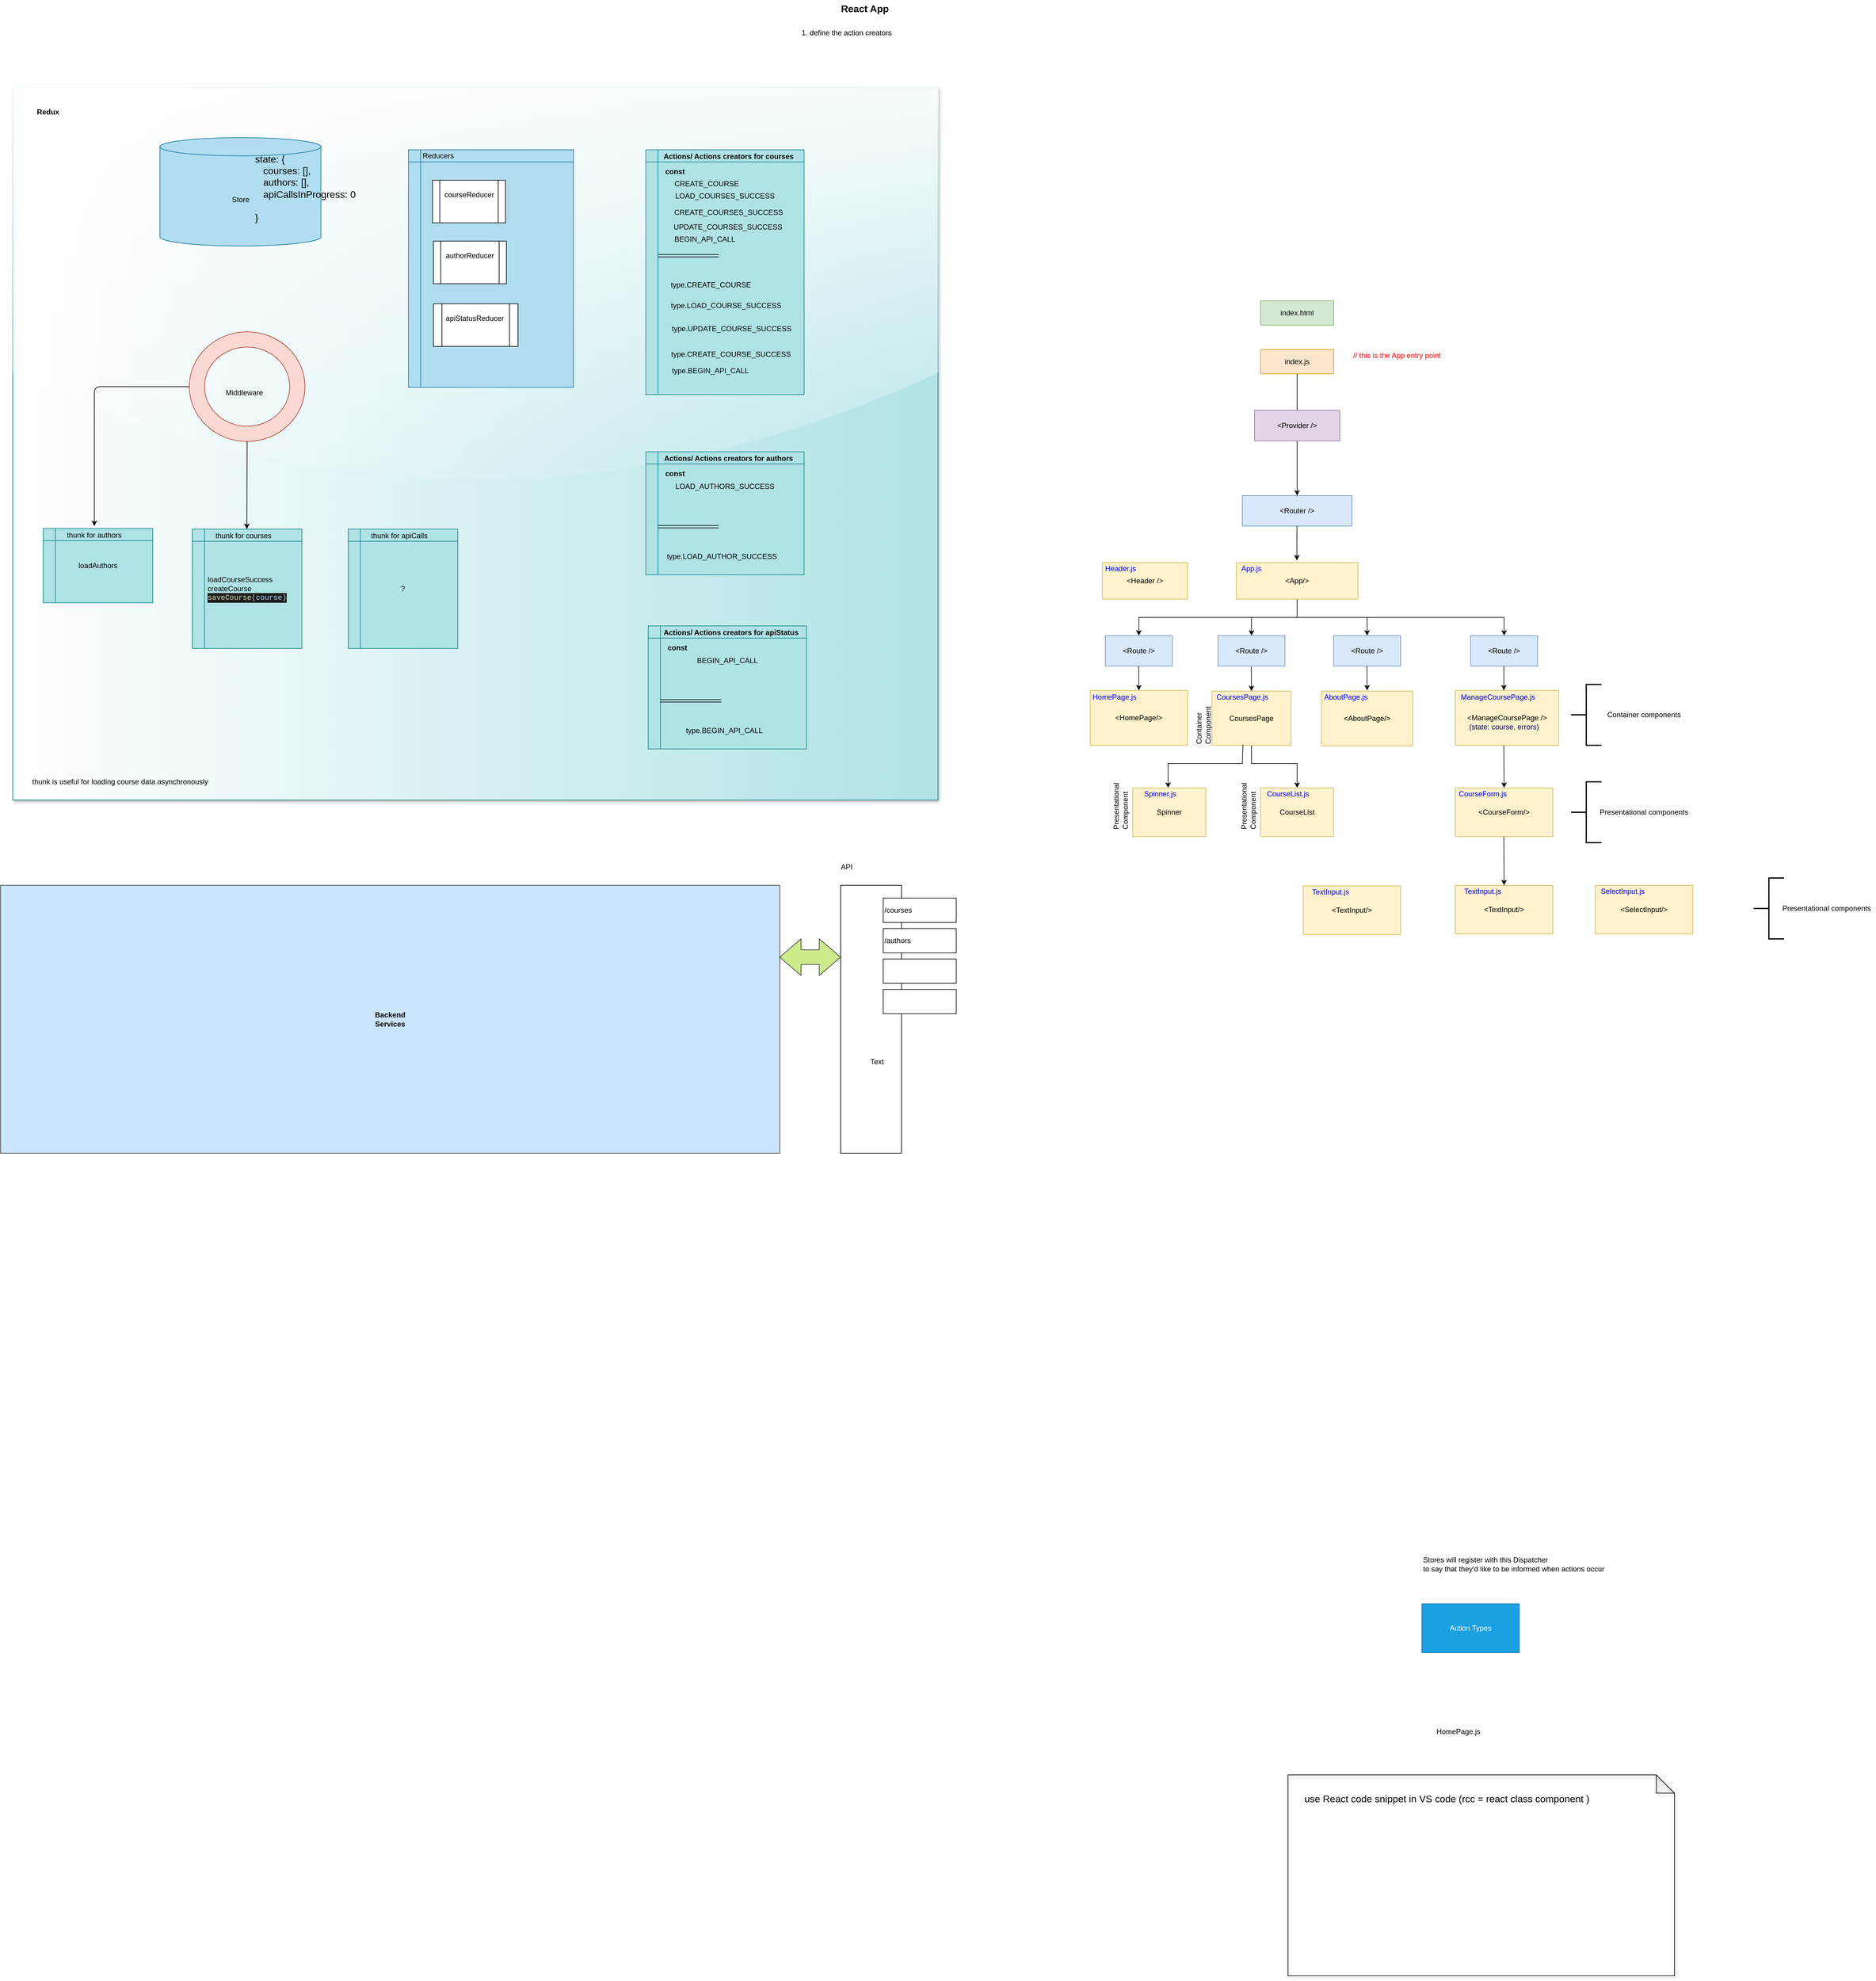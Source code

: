 <mxfile version="14.1.8" type="device"><diagram id="C5RBs43oDa-KdzZeNtuy" name="Page-1"><mxGraphModel dx="3532" dy="4044" grid="1" gridSize="10" guides="1" tooltips="1" connect="1" arrows="1" fold="1" page="1" pageScale="1" pageWidth="2339" pageHeight="3300" math="0" shadow="0"><root><mxCell id="WIyWlLk6GJQsqaUBKTNV-0"/><mxCell id="WIyWlLk6GJQsqaUBKTNV-1" parent="WIyWlLk6GJQsqaUBKTNV-0"/><mxCell id="GtCxIYy8ZrpyAlaqOxKR-4" value="" style="rounded=0;whiteSpace=wrap;html=1;align=left;fillColor=#b0e3e6;strokeColor=#0e8088;gradientColor=#ffffff;gradientDirection=west;shadow=1;glass=1;" parent="WIyWlLk6GJQsqaUBKTNV-1" vertex="1"><mxGeometry x="-1080" y="-3150" width="1520" height="1170" as="geometry"/></mxCell><mxCell id="bcf0VepiocDwTcXDfAam-1" value="index.js" style="rounded=0;whiteSpace=wrap;html=1;fillColor=#ffe6cc;strokeColor=#d79b00;" parent="WIyWlLk6GJQsqaUBKTNV-1" vertex="1"><mxGeometry x="970" y="-2720" width="120" height="40" as="geometry"/></mxCell><mxCell id="CZaQua124qWQpmxEp452-4" style="edgeStyle=orthogonalEdgeStyle;rounded=0;orthogonalLoop=1;jettySize=auto;html=1;exitX=0.5;exitY=1;exitDx=0;exitDy=0;entryX=0.5;entryY=0;entryDx=0;entryDy=0;" parent="WIyWlLk6GJQsqaUBKTNV-1" source="bcf0VepiocDwTcXDfAam-2" target="bcf0VepiocDwTcXDfAam-46" edge="1"><mxGeometry relative="1" as="geometry"/></mxCell><mxCell id="CZaQua124qWQpmxEp452-5" style="edgeStyle=orthogonalEdgeStyle;rounded=0;orthogonalLoop=1;jettySize=auto;html=1;exitX=0.5;exitY=1;exitDx=0;exitDy=0;entryX=0.5;entryY=0;entryDx=0;entryDy=0;" parent="WIyWlLk6GJQsqaUBKTNV-1" source="bcf0VepiocDwTcXDfAam-2" target="ZA3suFY6phQU4laYamdK-3" edge="1"><mxGeometry relative="1" as="geometry"/></mxCell><mxCell id="CZaQua124qWQpmxEp452-6" style="edgeStyle=orthogonalEdgeStyle;rounded=0;orthogonalLoop=1;jettySize=auto;html=1;exitX=0.5;exitY=1;exitDx=0;exitDy=0;entryX=0.5;entryY=0;entryDx=0;entryDy=0;" parent="WIyWlLk6GJQsqaUBKTNV-1" source="bcf0VepiocDwTcXDfAam-2" target="ZA3suFY6phQU4laYamdK-4" edge="1"><mxGeometry relative="1" as="geometry"/></mxCell><mxCell id="CZaQua124qWQpmxEp452-7" style="edgeStyle=orthogonalEdgeStyle;rounded=0;orthogonalLoop=1;jettySize=auto;html=1;exitX=0.5;exitY=1;exitDx=0;exitDy=0;entryX=0.5;entryY=0;entryDx=0;entryDy=0;" parent="WIyWlLk6GJQsqaUBKTNV-1" source="bcf0VepiocDwTcXDfAam-2" target="CZaQua124qWQpmxEp452-3" edge="1"><mxGeometry relative="1" as="geometry"/></mxCell><mxCell id="bcf0VepiocDwTcXDfAam-2" value="&amp;lt;App/&amp;gt;" style="rounded=0;whiteSpace=wrap;html=1;fillColor=#fff2cc;strokeColor=#d6b656;" parent="WIyWlLk6GJQsqaUBKTNV-1" vertex="1"><mxGeometry x="930" y="-2370" width="200" height="60" as="geometry"/></mxCell><mxCell id="bcf0VepiocDwTcXDfAam-22" value="&amp;lt;HomePage/&amp;gt;" style="rounded=0;whiteSpace=wrap;html=1;fillColor=#fff2cc;strokeColor=#d6b656;" parent="WIyWlLk6GJQsqaUBKTNV-1" vertex="1"><mxGeometry x="690" y="-2160" width="160" height="90" as="geometry"/></mxCell><mxCell id="bcf0VepiocDwTcXDfAam-23" value="HomePage.js" style="text;html=1;strokeColor=none;fillColor=none;align=center;verticalAlign=middle;whiteSpace=wrap;rounded=0;" parent="WIyWlLk6GJQsqaUBKTNV-1" vertex="1"><mxGeometry x="1275" y="-460" width="40" height="20" as="geometry"/></mxCell><mxCell id="bcf0VepiocDwTcXDfAam-24" value="App.js" style="text;html=1;strokeColor=none;fillColor=none;align=center;verticalAlign=middle;whiteSpace=wrap;rounded=0;fontColor=#0000FF;" parent="WIyWlLk6GJQsqaUBKTNV-1" vertex="1"><mxGeometry x="935" y="-2370" width="40" height="20" as="geometry"/></mxCell><mxCell id="bcf0VepiocDwTcXDfAam-25" value="&amp;lt;Header /&amp;gt;" style="rounded=0;whiteSpace=wrap;html=1;fillColor=#fff2cc;strokeColor=#d6b656;" parent="WIyWlLk6GJQsqaUBKTNV-1" vertex="1"><mxGeometry x="710" y="-2370" width="140" height="60" as="geometry"/></mxCell><mxCell id="bcf0VepiocDwTcXDfAam-27" value="&amp;lt;Router /&amp;gt;" style="rounded=0;whiteSpace=wrap;html=1;fillColor=#dae8fc;strokeColor=#6c8ebf;" parent="WIyWlLk6GJQsqaUBKTNV-1" vertex="1"><mxGeometry x="940" y="-2480" width="180" height="50" as="geometry"/></mxCell><mxCell id="bcf0VepiocDwTcXDfAam-32" value="HomePage.js" style="text;html=1;strokeColor=none;fillColor=none;align=center;verticalAlign=middle;whiteSpace=wrap;rounded=0;fontColor=#0000FF;" parent="WIyWlLk6GJQsqaUBKTNV-1" vertex="1"><mxGeometry x="710" y="-2159" width="40" height="20" as="geometry"/></mxCell><mxCell id="bcf0VepiocDwTcXDfAam-53" style="edgeStyle=orthogonalEdgeStyle;rounded=0;orthogonalLoop=1;jettySize=auto;html=1;entryX=0.5;entryY=0;entryDx=0;entryDy=0;" parent="WIyWlLk6GJQsqaUBKTNV-1" source="bcf0VepiocDwTcXDfAam-33" target="bcf0VepiocDwTcXDfAam-52" edge="1"><mxGeometry relative="1" as="geometry"><Array as="points"><mxPoint x="955" y="-2040"/><mxPoint x="1030" y="-2040"/></Array></mxGeometry></mxCell><mxCell id="bcf0VepiocDwTcXDfAam-33" value="CoursesPage" style="rounded=0;whiteSpace=wrap;html=1;fillColor=#fff2cc;strokeColor=#d6b656;" parent="WIyWlLk6GJQsqaUBKTNV-1" vertex="1"><mxGeometry x="890" y="-2159" width="130" height="89" as="geometry"/></mxCell><mxCell id="bcf0VepiocDwTcXDfAam-35" value="&amp;lt;AboutPage/&amp;gt;" style="rounded=0;whiteSpace=wrap;html=1;fillColor=#fff2cc;strokeColor=#d6b656;" parent="WIyWlLk6GJQsqaUBKTNV-1" vertex="1"><mxGeometry x="1070" y="-2159" width="150" height="90" as="geometry"/></mxCell><mxCell id="bcf0VepiocDwTcXDfAam-36" value="AboutPage.js" style="text;html=1;strokeColor=none;fillColor=none;align=center;verticalAlign=middle;whiteSpace=wrap;rounded=0;fontColor=#0000FF;" parent="WIyWlLk6GJQsqaUBKTNV-1" vertex="1"><mxGeometry x="1090" y="-2159" width="40" height="20" as="geometry"/></mxCell><mxCell id="bcf0VepiocDwTcXDfAam-37" value="&amp;lt;ManageCoursePage /&amp;gt;" style="rounded=0;whiteSpace=wrap;html=1;fillColor=#fff2cc;strokeColor=#d6b656;" parent="WIyWlLk6GJQsqaUBKTNV-1" vertex="1"><mxGeometry x="1290" y="-2160" width="170" height="90" as="geometry"/></mxCell><mxCell id="bcf0VepiocDwTcXDfAam-38" value="ManageCoursePage.js" style="text;html=1;strokeColor=none;fillColor=none;align=center;verticalAlign=middle;whiteSpace=wrap;rounded=0;fontColor=#0000CC;" parent="WIyWlLk6GJQsqaUBKTNV-1" vertex="1"><mxGeometry x="1340" y="-2159" width="40" height="20" as="geometry"/></mxCell><mxCell id="bcf0VepiocDwTcXDfAam-46" value="&amp;lt;Route /&amp;gt;" style="text;html=1;strokeColor=#6c8ebf;fillColor=#dae8fc;align=center;verticalAlign=middle;whiteSpace=wrap;rounded=0;" parent="WIyWlLk6GJQsqaUBKTNV-1" vertex="1"><mxGeometry x="715" y="-2250" width="110" height="50" as="geometry"/></mxCell><mxCell id="bcf0VepiocDwTcXDfAam-52" value="CourseList" style="rounded=0;whiteSpace=wrap;html=1;fillColor=#fff2cc;strokeColor=#d6b656;" parent="WIyWlLk6GJQsqaUBKTNV-1" vertex="1"><mxGeometry x="970" y="-2000" width="120" height="80" as="geometry"/></mxCell><mxCell id="bcf0VepiocDwTcXDfAam-54" value="CourseList.js" style="text;html=1;strokeColor=none;fillColor=none;align=center;verticalAlign=middle;whiteSpace=wrap;rounded=0;fontColor=#0000FF;" parent="WIyWlLk6GJQsqaUBKTNV-1" vertex="1"><mxGeometry x="995" y="-2000" width="40" height="20" as="geometry"/></mxCell><mxCell id="bcf0VepiocDwTcXDfAam-63" value="&lt;font color=&quot;#ff0000&quot;&gt;// this is the App entry point&lt;/font&gt;" style="text;html=1;strokeColor=none;fillColor=none;align=left;verticalAlign=middle;whiteSpace=wrap;rounded=0;" parent="WIyWlLk6GJQsqaUBKTNV-1" vertex="1"><mxGeometry x="1120" y="-2720" width="220" height="20" as="geometry"/></mxCell><mxCell id="Y_Dmk9NViuepl6ik9U64-0" value="CoursesPage.js" style="text;html=1;strokeColor=none;fillColor=none;align=center;verticalAlign=middle;whiteSpace=wrap;rounded=0;fontColor=#0000FF;" parent="WIyWlLk6GJQsqaUBKTNV-1" vertex="1"><mxGeometry x="920" y="-2159" width="40" height="20" as="geometry"/></mxCell><mxCell id="ZA3suFY6phQU4laYamdK-1" value="" style="endArrow=classic;html=1;exitX=0.5;exitY=1;exitDx=0;exitDy=0;entryX=0.5;entryY=0;entryDx=0;entryDy=0;" parent="WIyWlLk6GJQsqaUBKTNV-1" source="bcf0VepiocDwTcXDfAam-1" target="bcf0VepiocDwTcXDfAam-27" edge="1"><mxGeometry width="50" height="50" relative="1" as="geometry"><mxPoint x="1180" y="-2612" as="sourcePoint"/><mxPoint x="1230" y="-2662" as="targetPoint"/></mxGeometry></mxCell><mxCell id="ZA3suFY6phQU4laYamdK-2" value="" style="endArrow=classic;html=1;entryX=0.498;entryY=-0.06;entryDx=0;entryDy=0;entryPerimeter=0;" parent="WIyWlLk6GJQsqaUBKTNV-1" target="bcf0VepiocDwTcXDfAam-2" edge="1"><mxGeometry width="50" height="50" relative="1" as="geometry"><mxPoint x="1029.75" y="-2430" as="sourcePoint"/><mxPoint x="1029.75" y="-2380" as="targetPoint"/></mxGeometry></mxCell><mxCell id="ZA3suFY6phQU4laYamdK-3" value="&amp;lt;Route /&amp;gt;" style="text;html=1;strokeColor=#6c8ebf;fillColor=#dae8fc;align=center;verticalAlign=middle;whiteSpace=wrap;rounded=0;" parent="WIyWlLk6GJQsqaUBKTNV-1" vertex="1"><mxGeometry x="900" y="-2250" width="110" height="50" as="geometry"/></mxCell><mxCell id="ZA3suFY6phQU4laYamdK-4" value="&amp;lt;Route /&amp;gt;" style="text;html=1;strokeColor=#6c8ebf;fillColor=#dae8fc;align=center;verticalAlign=middle;whiteSpace=wrap;rounded=0;" parent="WIyWlLk6GJQsqaUBKTNV-1" vertex="1"><mxGeometry x="1090" y="-2250" width="110" height="50" as="geometry"/></mxCell><mxCell id="ZA3suFY6phQU4laYamdK-5" value="Header.js" style="text;html=1;strokeColor=none;fillColor=none;align=center;verticalAlign=middle;whiteSpace=wrap;rounded=0;fontColor=#0000FF;" parent="WIyWlLk6GJQsqaUBKTNV-1" vertex="1"><mxGeometry x="720" y="-2370" width="40" height="20" as="geometry"/></mxCell><mxCell id="ZA3suFY6phQU4laYamdK-6" value="index.html" style="rounded=0;whiteSpace=wrap;html=1;fillColor=#d5e8d4;strokeColor=#82b366;" parent="WIyWlLk6GJQsqaUBKTNV-1" vertex="1"><mxGeometry x="970" y="-2800" width="120" height="40" as="geometry"/></mxCell><mxCell id="CZaQua124qWQpmxEp452-0" value="" style="endArrow=classic;html=1;" parent="WIyWlLk6GJQsqaUBKTNV-1" edge="1"><mxGeometry width="50" height="50" relative="1" as="geometry"><mxPoint x="769.67" y="-2200" as="sourcePoint"/><mxPoint x="770" y="-2160" as="targetPoint"/></mxGeometry></mxCell><mxCell id="CZaQua124qWQpmxEp452-1" value="" style="endArrow=classic;html=1;" parent="WIyWlLk6GJQsqaUBKTNV-1" edge="1"><mxGeometry width="50" height="50" relative="1" as="geometry"><mxPoint x="954.67" y="-2199" as="sourcePoint"/><mxPoint x="955" y="-2159" as="targetPoint"/></mxGeometry></mxCell><mxCell id="CZaQua124qWQpmxEp452-2" value="" style="endArrow=classic;html=1;" parent="WIyWlLk6GJQsqaUBKTNV-1" edge="1"><mxGeometry width="50" height="50" relative="1" as="geometry"><mxPoint x="1144.67" y="-2200" as="sourcePoint"/><mxPoint x="1145" y="-2160" as="targetPoint"/></mxGeometry></mxCell><mxCell id="CZaQua124qWQpmxEp452-3" value="&amp;lt;Route /&amp;gt;" style="text;html=1;strokeColor=#6c8ebf;fillColor=#dae8fc;align=center;verticalAlign=middle;whiteSpace=wrap;rounded=0;" parent="WIyWlLk6GJQsqaUBKTNV-1" vertex="1"><mxGeometry x="1315" y="-2250" width="110" height="50" as="geometry"/></mxCell><mxCell id="CZaQua124qWQpmxEp452-8" value="" style="endArrow=classic;html=1;" parent="WIyWlLk6GJQsqaUBKTNV-1" edge="1"><mxGeometry width="50" height="50" relative="1" as="geometry"><mxPoint x="1369.67" y="-2200" as="sourcePoint"/><mxPoint x="1369.67" y="-2160" as="targetPoint"/></mxGeometry></mxCell><mxCell id="FoMbblWrwvpCTP6u9mfU-0" value="&amp;lt;CourseForm/&amp;gt;" style="rounded=0;whiteSpace=wrap;html=1;fillColor=#fff2cc;strokeColor=#d6b656;" parent="WIyWlLk6GJQsqaUBKTNV-1" vertex="1"><mxGeometry x="1290" y="-2000" width="160" height="80" as="geometry"/></mxCell><mxCell id="FoMbblWrwvpCTP6u9mfU-1" value="CourseForm.js" style="text;html=1;strokeColor=none;fillColor=none;align=center;verticalAlign=middle;whiteSpace=wrap;rounded=0;fontColor=#0000FF;" parent="WIyWlLk6GJQsqaUBKTNV-1" vertex="1"><mxGeometry x="1315" y="-2000" width="40" height="20" as="geometry"/></mxCell><mxCell id="FoMbblWrwvpCTP6u9mfU-3" value="&amp;lt;TextInput/&amp;gt;" style="rounded=0;whiteSpace=wrap;html=1;fillColor=#fff2cc;strokeColor=#d6b656;" parent="WIyWlLk6GJQsqaUBKTNV-1" vertex="1"><mxGeometry x="1290" y="-1840" width="160" height="80" as="geometry"/></mxCell><mxCell id="FoMbblWrwvpCTP6u9mfU-4" value="TextInput.js" style="text;html=1;strokeColor=none;fillColor=none;align=center;verticalAlign=middle;whiteSpace=wrap;rounded=0;fontColor=#0000FF;" parent="WIyWlLk6GJQsqaUBKTNV-1" vertex="1"><mxGeometry x="1315" y="-1840" width="40" height="20" as="geometry"/></mxCell><mxCell id="FoMbblWrwvpCTP6u9mfU-5" value="" style="endArrow=classic;html=1;entryX=0.5;entryY=0;entryDx=0;entryDy=0;" parent="WIyWlLk6GJQsqaUBKTNV-1" target="FoMbblWrwvpCTP6u9mfU-3" edge="1"><mxGeometry width="50" height="50" relative="1" as="geometry"><mxPoint x="1369.67" y="-1920" as="sourcePoint"/><mxPoint x="1369.67" y="-1850" as="targetPoint"/></mxGeometry></mxCell><mxCell id="aAdH8dNpAAJxs_23cqm7-0" value="(state: course, errors)" style="text;html=1;strokeColor=none;fillColor=none;align=center;verticalAlign=middle;whiteSpace=wrap;rounded=0;fontColor=#000066;" parent="WIyWlLk6GJQsqaUBKTNV-1" vertex="1"><mxGeometry x="1310" y="-2110" width="120" height="20" as="geometry"/></mxCell><mxCell id="aAdH8dNpAAJxs_23cqm7-1" value="" style="endArrow=classic;html=1;entryX=0.5;entryY=0;entryDx=0;entryDy=0;" parent="WIyWlLk6GJQsqaUBKTNV-1" target="FoMbblWrwvpCTP6u9mfU-0" edge="1"><mxGeometry width="50" height="50" relative="1" as="geometry"><mxPoint x="1369.6" y="-2069" as="sourcePoint"/><mxPoint x="1369.6" y="-2009" as="targetPoint"/></mxGeometry></mxCell><mxCell id="K1eVgSgLMeTRcAuaG2QE-2" value="Store" style="shape=cylinder3;whiteSpace=wrap;html=1;boundedLbl=1;backgroundOutline=1;size=15;fillColor=#b1ddf0;strokeColor=#10739e;" parent="WIyWlLk6GJQsqaUBKTNV-1" vertex="1"><mxGeometry x="-838.25" y="-3068" width="264.5" height="178" as="geometry"/></mxCell><mxCell id="K1eVgSgLMeTRcAuaG2QE-3" value="Stores will register with this Dispatcher &lt;br&gt;to say that they'd like to be informed when actions occur" style="text;html=1;align=left;verticalAlign=middle;resizable=0;points=[];autosize=1;" parent="WIyWlLk6GJQsqaUBKTNV-1" vertex="1"><mxGeometry x="1235" y="-740" width="310" height="30" as="geometry"/></mxCell><mxCell id="-S08iSrAABtzyH-0q-n6-0" value="Action Types" style="rounded=0;whiteSpace=wrap;html=1;fillColor=#1ba1e2;strokeColor=#006EAF;fontColor=#ffffff;" parent="WIyWlLk6GJQsqaUBKTNV-1" vertex="1"><mxGeometry x="1235" y="-660" width="160" height="80" as="geometry"/></mxCell><mxCell id="e0Rtd8iAgD1kUoHAKTz5-0" value="1. define the action creators" style="text;html=1;strokeColor=none;fillColor=none;align=center;verticalAlign=middle;whiteSpace=wrap;rounded=0;" parent="WIyWlLk6GJQsqaUBKTNV-1" vertex="1"><mxGeometry x="200" y="-3250" width="180" height="20" as="geometry"/></mxCell><mxCell id="v-Jbrb-pwcMBxgB_Zu0v-0" value="&amp;lt;Provider /&amp;gt;" style="rounded=0;whiteSpace=wrap;html=1;fillColor=#e1d5e7;strokeColor=#9673a6;" parent="WIyWlLk6GJQsqaUBKTNV-1" vertex="1"><mxGeometry x="960" y="-2620" width="140" height="50" as="geometry"/></mxCell><mxCell id="v-Jbrb-pwcMBxgB_Zu0v-1" value="&lt;div style=&quot;text-align: left&quot;&gt;&lt;br&gt;&lt;/div&gt;" style="shape=internalStorage;whiteSpace=wrap;html=1;backgroundOutline=1;fillColor=#b0e3e6;strokeColor=#0e8088;" parent="WIyWlLk6GJQsqaUBKTNV-1" vertex="1"><mxGeometry x="-40" y="-3048" width="260" height="402" as="geometry"/></mxCell><mxCell id="v-Jbrb-pwcMBxgB_Zu0v-2" value="" style="shape=internalStorage;whiteSpace=wrap;html=1;backgroundOutline=1;fillColor=#b1ddf0;strokeColor=#10739e;" parent="WIyWlLk6GJQsqaUBKTNV-1" vertex="1"><mxGeometry x="-430" y="-3048" width="271" height="390" as="geometry"/></mxCell><mxCell id="v-Jbrb-pwcMBxgB_Zu0v-3" value="Actions/ Actions creators for courses" style="text;html=1;strokeColor=none;fillColor=none;align=center;verticalAlign=middle;whiteSpace=wrap;rounded=0;fontStyle=1" parent="WIyWlLk6GJQsqaUBKTNV-1" vertex="1"><mxGeometry x="-40" y="-3052" width="272" height="30" as="geometry"/></mxCell><mxCell id="v-Jbrb-pwcMBxgB_Zu0v-4" value="Reducers" style="text;html=1;strokeColor=none;fillColor=none;align=center;verticalAlign=middle;whiteSpace=wrap;rounded=0;" parent="WIyWlLk6GJQsqaUBKTNV-1" vertex="1"><mxGeometry x="-401" y="-3048" width="40" height="20" as="geometry"/></mxCell><mxCell id="v-Jbrb-pwcMBxgB_Zu0v-5" value="" style="verticalLabelPosition=bottom;verticalAlign=top;html=1;shape=mxgraph.basic.donut;dx=25;fillColor=#fad9d5;strokeColor=#ae4132;" parent="WIyWlLk6GJQsqaUBKTNV-1" vertex="1"><mxGeometry x="-790" y="-2749" width="190" height="180" as="geometry"/></mxCell><mxCell id="v-Jbrb-pwcMBxgB_Zu0v-6" value="Middleware" style="text;html=1;align=center;verticalAlign=middle;resizable=0;points=[];autosize=1;" parent="WIyWlLk6GJQsqaUBKTNV-1" vertex="1"><mxGeometry x="-740" y="-2659" width="80" height="20" as="geometry"/></mxCell><mxCell id="v-Jbrb-pwcMBxgB_Zu0v-9" value="&lt;div style=&quot;text-align: left&quot;&gt;&lt;span&gt;loadCourseSuccess&lt;/span&gt;&lt;/div&gt;&lt;div style=&quot;text-align: left&quot;&gt;&lt;span&gt;createCourse&lt;/span&gt;&lt;/div&gt;&lt;div style=&quot;text-align: left&quot;&gt;&lt;div style=&quot;color: rgb(212 , 212 , 212) ; background-color: rgb(30 , 30 , 30) ; font-family: &amp;#34;consolas&amp;#34; , &amp;#34;courier new&amp;#34; , monospace ; line-height: 16px&quot;&gt;&lt;span style=&quot;color: #dcdcaa&quot;&gt;saveCourse&lt;/span&gt;(&lt;span style=&quot;color: #9cdcfe&quot;&gt;course&lt;/span&gt;)&lt;/div&gt;&lt;/div&gt;" style="shape=internalStorage;whiteSpace=wrap;html=1;backgroundOutline=1;fillColor=#b0e3e6;strokeColor=#0e8088;" parent="WIyWlLk6GJQsqaUBKTNV-1" vertex="1"><mxGeometry x="-785" y="-2425" width="180" height="196" as="geometry"/></mxCell><mxCell id="v-Jbrb-pwcMBxgB_Zu0v-10" value="thunk for courses" style="text;html=1;strokeColor=none;fillColor=none;align=center;verticalAlign=middle;whiteSpace=wrap;rounded=0;" parent="WIyWlLk6GJQsqaUBKTNV-1" vertex="1"><mxGeometry x="-757" y="-2429" width="112" height="30" as="geometry"/></mxCell><mxCell id="tuklx1u-1iWInt8Pp-iV-0" value="type.CREATE_COURSE" style="text;html=1;strokeColor=none;fillColor=none;align=center;verticalAlign=middle;whiteSpace=wrap;rounded=0;" parent="WIyWlLk6GJQsqaUBKTNV-1" vertex="1"><mxGeometry x="47" y="-2836" width="40" height="20" as="geometry"/></mxCell><mxCell id="tuklx1u-1iWInt8Pp-iV-2" value="type.LOAD_COURSE_SUCCESS" style="text;html=1;strokeColor=none;fillColor=none;align=center;verticalAlign=middle;whiteSpace=wrap;rounded=0;" parent="WIyWlLk6GJQsqaUBKTNV-1" vertex="1"><mxGeometry x="72" y="-2802" width="40" height="20" as="geometry"/></mxCell><mxCell id="tuklx1u-1iWInt8Pp-iV-7" value="" style="shape=process;whiteSpace=wrap;html=1;backgroundOutline=1;" parent="WIyWlLk6GJQsqaUBKTNV-1" vertex="1"><mxGeometry x="-390.5" y="-2998" width="120" height="70" as="geometry"/></mxCell><mxCell id="tuklx1u-1iWInt8Pp-iV-1" value="courseReducer" style="text;html=1;strokeColor=none;fillColor=none;align=center;verticalAlign=middle;whiteSpace=wrap;rounded=0;" parent="WIyWlLk6GJQsqaUBKTNV-1" vertex="1"><mxGeometry x="-350.5" y="-2984" width="40" height="20" as="geometry"/></mxCell><mxCell id="tuklx1u-1iWInt8Pp-iV-8" value="" style="endArrow=classic;html=1;" parent="WIyWlLk6GJQsqaUBKTNV-1" edge="1"><mxGeometry width="50" height="50" relative="1" as="geometry"><mxPoint x="-695" y="-2569" as="sourcePoint"/><mxPoint x="-695.5" y="-2425" as="targetPoint"/></mxGeometry></mxCell><mxCell id="K_LyX1FrghTfHg3qMFd--0" value="Presentational Component" style="text;html=1;strokeColor=none;fillColor=none;align=left;verticalAlign=middle;whiteSpace=wrap;rounded=0;rotation=-90;" parent="WIyWlLk6GJQsqaUBKTNV-1" vertex="1"><mxGeometry x="930" y="-1960" width="40" height="20" as="geometry"/></mxCell><mxCell id="K_LyX1FrghTfHg3qMFd--1" value="Container Component" style="text;html=1;strokeColor=none;fillColor=none;align=left;verticalAlign=middle;whiteSpace=wrap;rounded=0;rotation=-90;" parent="WIyWlLk6GJQsqaUBKTNV-1" vertex="1"><mxGeometry x="856" y="-2100" width="40" height="20" as="geometry"/></mxCell><mxCell id="K_LyX1FrghTfHg3qMFd--3" value="" style="rounded=0;whiteSpace=wrap;html=1;align=left;" parent="WIyWlLk6GJQsqaUBKTNV-1" vertex="1"><mxGeometry x="280" y="-1840" width="100" height="440" as="geometry"/></mxCell><mxCell id="K_LyX1FrghTfHg3qMFd--4" value="/courses" style="rounded=0;whiteSpace=wrap;html=1;align=left;" parent="WIyWlLk6GJQsqaUBKTNV-1" vertex="1"><mxGeometry x="350" y="-1819" width="120" height="40" as="geometry"/></mxCell><mxCell id="K_LyX1FrghTfHg3qMFd--5" value="API" style="text;html=1;strokeColor=none;fillColor=none;align=center;verticalAlign=middle;whiteSpace=wrap;rounded=0;" parent="WIyWlLk6GJQsqaUBKTNV-1" vertex="1"><mxGeometry x="270" y="-1880" width="40" height="20" as="geometry"/></mxCell><mxCell id="K_LyX1FrghTfHg3qMFd--6" value="/authors" style="rounded=0;whiteSpace=wrap;html=1;align=left;" parent="WIyWlLk6GJQsqaUBKTNV-1" vertex="1"><mxGeometry x="350" y="-1769" width="120" height="40" as="geometry"/></mxCell><mxCell id="K_LyX1FrghTfHg3qMFd--7" value="" style="rounded=0;whiteSpace=wrap;html=1;align=left;" parent="WIyWlLk6GJQsqaUBKTNV-1" vertex="1"><mxGeometry x="350" y="-1719" width="120" height="40" as="geometry"/></mxCell><mxCell id="K_LyX1FrghTfHg3qMFd--8" value="" style="rounded=0;whiteSpace=wrap;html=1;align=left;" parent="WIyWlLk6GJQsqaUBKTNV-1" vertex="1"><mxGeometry x="350" y="-1669" width="120" height="40" as="geometry"/></mxCell><mxCell id="K_LyX1FrghTfHg3qMFd--9" value="" style="shape=link;html=1;" parent="WIyWlLk6GJQsqaUBKTNV-1" edge="1"><mxGeometry width="100" relative="1" as="geometry"><mxPoint x="-20" y="-2874" as="sourcePoint"/><mxPoint x="80" y="-2874" as="targetPoint"/></mxGeometry></mxCell><mxCell id="K_LyX1FrghTfHg3qMFd--10" value="Text" style="text;html=1;strokeColor=none;fillColor=none;align=center;verticalAlign=middle;whiteSpace=wrap;rounded=0;" parent="WIyWlLk6GJQsqaUBKTNV-1" vertex="1"><mxGeometry x="320" y="-1560" width="40" height="20" as="geometry"/></mxCell><mxCell id="K_LyX1FrghTfHg3qMFd--11" value="&lt;b&gt;const&lt;/b&gt;" style="text;html=1;strokeColor=none;fillColor=none;align=center;verticalAlign=middle;whiteSpace=wrap;rounded=0;" parent="WIyWlLk6GJQsqaUBKTNV-1" vertex="1"><mxGeometry x="-12" y="-3022" width="40" height="20" as="geometry"/></mxCell><mxCell id="K_LyX1FrghTfHg3qMFd--12" value="CREATE_COURSE" style="text;html=1;strokeColor=none;fillColor=none;align=center;verticalAlign=middle;whiteSpace=wrap;rounded=0;" parent="WIyWlLk6GJQsqaUBKTNV-1" vertex="1"><mxGeometry x="40" y="-3002" width="40" height="20" as="geometry"/></mxCell><mxCell id="K_LyX1FrghTfHg3qMFd--13" value="LOAD_COURSES_SUCCESS" style="text;html=1;strokeColor=none;fillColor=none;align=center;verticalAlign=middle;whiteSpace=wrap;rounded=0;" parent="WIyWlLk6GJQsqaUBKTNV-1" vertex="1"><mxGeometry x="70" y="-2982" width="40" height="20" as="geometry"/></mxCell><mxCell id="K_LyX1FrghTfHg3qMFd--14" value="&lt;div style=&quot;text-align: left&quot;&gt;&lt;br&gt;&lt;/div&gt;" style="shape=internalStorage;whiteSpace=wrap;html=1;backgroundOutline=1;fillColor=#b0e3e6;strokeColor=#0e8088;" parent="WIyWlLk6GJQsqaUBKTNV-1" vertex="1"><mxGeometry x="-40" y="-2552" width="260" height="202" as="geometry"/></mxCell><mxCell id="K_LyX1FrghTfHg3qMFd--15" value="Actions/ Actions creators for authors" style="text;html=1;strokeColor=none;fillColor=none;align=center;verticalAlign=middle;whiteSpace=wrap;rounded=0;fontStyle=1" parent="WIyWlLk6GJQsqaUBKTNV-1" vertex="1"><mxGeometry x="-30" y="-2556" width="252" height="30" as="geometry"/></mxCell><mxCell id="K_LyX1FrghTfHg3qMFd--17" value="type.LOAD_AUTHOR_SUCCESS" style="text;html=1;strokeColor=none;fillColor=none;align=center;verticalAlign=middle;whiteSpace=wrap;rounded=0;" parent="WIyWlLk6GJQsqaUBKTNV-1" vertex="1"><mxGeometry x="65" y="-2390" width="40" height="20" as="geometry"/></mxCell><mxCell id="K_LyX1FrghTfHg3qMFd--18" value="" style="shape=link;html=1;" parent="WIyWlLk6GJQsqaUBKTNV-1" edge="1"><mxGeometry width="100" relative="1" as="geometry"><mxPoint x="-20" y="-2429" as="sourcePoint"/><mxPoint x="80" y="-2429" as="targetPoint"/></mxGeometry></mxCell><mxCell id="K_LyX1FrghTfHg3qMFd--19" value="&lt;b&gt;const&lt;/b&gt;" style="text;html=1;strokeColor=none;fillColor=none;align=center;verticalAlign=middle;whiteSpace=wrap;rounded=0;" parent="WIyWlLk6GJQsqaUBKTNV-1" vertex="1"><mxGeometry x="-12" y="-2526" width="40" height="20" as="geometry"/></mxCell><mxCell id="K_LyX1FrghTfHg3qMFd--21" value="LOAD_AUTHORS_SUCCESS" style="text;html=1;strokeColor=none;fillColor=none;align=center;verticalAlign=middle;whiteSpace=wrap;rounded=0;" parent="WIyWlLk6GJQsqaUBKTNV-1" vertex="1"><mxGeometry x="70" y="-2505" width="40" height="20" as="geometry"/></mxCell><mxCell id="K_LyX1FrghTfHg3qMFd--25" value="&lt;b&gt;Backend &lt;br&gt;Services&lt;/b&gt;" style="rounded=0;whiteSpace=wrap;html=1;align=center;fillColor=#cce5ff;strokeColor=#36393d;" parent="WIyWlLk6GJQsqaUBKTNV-1" vertex="1"><mxGeometry x="-1100" y="-1840" width="1280" height="440" as="geometry"/></mxCell><mxCell id="K_LyX1FrghTfHg3qMFd--28" value="&lt;div style=&quot;text-align: left&quot;&gt;&lt;span&gt;loadAuthors&lt;/span&gt;&lt;/div&gt;" style="shape=internalStorage;whiteSpace=wrap;html=1;backgroundOutline=1;fillColor=#b0e3e6;strokeColor=#0e8088;" parent="WIyWlLk6GJQsqaUBKTNV-1" vertex="1"><mxGeometry x="-1030" y="-2426" width="180" height="122" as="geometry"/></mxCell><mxCell id="K_LyX1FrghTfHg3qMFd--29" value="thunk for authors" style="text;html=1;strokeColor=none;fillColor=none;align=center;verticalAlign=middle;whiteSpace=wrap;rounded=0;" parent="WIyWlLk6GJQsqaUBKTNV-1" vertex="1"><mxGeometry x="-1002" y="-2430" width="112" height="30" as="geometry"/></mxCell><mxCell id="GtCxIYy8ZrpyAlaqOxKR-0" value="" style="shape=process;whiteSpace=wrap;html=1;backgroundOutline=1;" parent="WIyWlLk6GJQsqaUBKTNV-1" vertex="1"><mxGeometry x="-389" y="-2898" width="120" height="70" as="geometry"/></mxCell><mxCell id="GtCxIYy8ZrpyAlaqOxKR-1" value="authorReducer" style="text;html=1;strokeColor=none;fillColor=none;align=center;verticalAlign=middle;whiteSpace=wrap;rounded=0;" parent="WIyWlLk6GJQsqaUBKTNV-1" vertex="1"><mxGeometry x="-349" y="-2884" width="40" height="20" as="geometry"/></mxCell><mxCell id="GtCxIYy8ZrpyAlaqOxKR-2" value="state: {&lt;br style=&quot;font-size: 16px&quot;&gt;&amp;nbsp; &amp;nbsp;courses: [],&lt;br style=&quot;font-size: 16px&quot;&gt;&amp;nbsp; &amp;nbsp;authors: [],&lt;br&gt;&amp;nbsp; &amp;nbsp;apiCallsInProgress: 0&lt;br style=&quot;font-size: 16px&quot;&gt;&lt;br style=&quot;font-size: 16px&quot;&gt;}" style="text;html=1;strokeColor=none;fillColor=none;align=left;verticalAlign=middle;whiteSpace=wrap;rounded=0;fontSize=16;" parent="WIyWlLk6GJQsqaUBKTNV-1" vertex="1"><mxGeometry x="-683.75" y="-3010" width="203.75" height="50" as="geometry"/></mxCell><mxCell id="GtCxIYy8ZrpyAlaqOxKR-3" value="" style="edgeStyle=elbowEdgeStyle;elbow=horizontal;endArrow=classic;html=1;entryX=0.5;entryY=0;entryDx=0;entryDy=0;" parent="WIyWlLk6GJQsqaUBKTNV-1" source="v-Jbrb-pwcMBxgB_Zu0v-5" target="K_LyX1FrghTfHg3qMFd--29" edge="1"><mxGeometry width="50" height="50" relative="1" as="geometry"><mxPoint x="-800" y="-2659" as="sourcePoint"/><mxPoint x="-900" y="-2639" as="targetPoint"/><Array as="points"><mxPoint x="-946" y="-2539"/></Array></mxGeometry></mxCell><mxCell id="GtCxIYy8ZrpyAlaqOxKR-5" value="Redux" style="text;html=1;strokeColor=none;fillColor=none;align=center;verticalAlign=middle;whiteSpace=wrap;rounded=0;shadow=1;glass=1;fontStyle=1" parent="WIyWlLk6GJQsqaUBKTNV-1" vertex="1"><mxGeometry x="-1042" y="-3120" width="40" height="20" as="geometry"/></mxCell><mxCell id="GtCxIYy8ZrpyAlaqOxKR-7" value="" style="html=1;shadow=0;dashed=0;align=center;verticalAlign=middle;shape=mxgraph.arrows2.twoWayArrow;dy=0.6;dx=35;rounded=0;glass=1;fillColor=#cdeb8b;strokeColor=#36393d;" parent="WIyWlLk6GJQsqaUBKTNV-1" vertex="1"><mxGeometry x="180" y="-1752" width="100" height="60" as="geometry"/></mxCell><mxCell id="GtCxIYy8ZrpyAlaqOxKR-8" value="thunk is useful for loading course data asynchronously" style="text;html=1;strokeColor=none;fillColor=none;align=left;verticalAlign=middle;whiteSpace=wrap;rounded=0;shadow=1;glass=1;" parent="WIyWlLk6GJQsqaUBKTNV-1" vertex="1"><mxGeometry x="-1050" y="-2020" width="410" height="20" as="geometry"/></mxCell><mxCell id="GtCxIYy8ZrpyAlaqOxKR-9" value="React App" style="text;html=1;strokeColor=none;fillColor=none;align=center;verticalAlign=middle;whiteSpace=wrap;rounded=0;shadow=1;glass=1;fontStyle=1;fontSize=16;" parent="WIyWlLk6GJQsqaUBKTNV-1" vertex="1"><mxGeometry x="260" y="-3290" width="120" height="20" as="geometry"/></mxCell><mxCell id="GtCxIYy8ZrpyAlaqOxKR-10" value="" style="shape=note;whiteSpace=wrap;html=1;backgroundOutline=1;darkOpacity=0.05;rounded=0;shadow=1;glass=1;fillColor=none;gradientColor=#ffffff;fontSize=16;align=left;" parent="WIyWlLk6GJQsqaUBKTNV-1" vertex="1"><mxGeometry x="1015" y="-379" width="635" height="330" as="geometry"/></mxCell><mxCell id="GtCxIYy8ZrpyAlaqOxKR-11" value="use React code snippet in VS code (rcc = react class component )" style="text;html=1;strokeColor=none;fillColor=none;align=left;verticalAlign=middle;whiteSpace=wrap;rounded=0;shadow=1;glass=1;fontSize=16;" parent="WIyWlLk6GJQsqaUBKTNV-1" vertex="1"><mxGeometry x="1040" y="-350" width="480" height="20" as="geometry"/></mxCell><mxCell id="5Fttv12ZxjMQ-D37o-M3-0" value="" style="strokeWidth=2;html=1;shape=mxgraph.flowchart.annotation_2;align=left;labelPosition=right;pointerEvents=1;" parent="WIyWlLk6GJQsqaUBKTNV-1" vertex="1"><mxGeometry x="1480" y="-2170" width="50" height="100" as="geometry"/></mxCell><mxCell id="5Fttv12ZxjMQ-D37o-M3-1" value="Container components" style="text;html=1;strokeColor=none;fillColor=none;align=center;verticalAlign=middle;whiteSpace=wrap;rounded=0;" parent="WIyWlLk6GJQsqaUBKTNV-1" vertex="1"><mxGeometry x="1520" y="-2130" width="160" height="20" as="geometry"/></mxCell><mxCell id="5Fttv12ZxjMQ-D37o-M3-2" value="" style="strokeWidth=2;html=1;shape=mxgraph.flowchart.annotation_2;align=left;labelPosition=right;pointerEvents=1;" parent="WIyWlLk6GJQsqaUBKTNV-1" vertex="1"><mxGeometry x="1480" y="-2010" width="50" height="100" as="geometry"/></mxCell><mxCell id="5Fttv12ZxjMQ-D37o-M3-3" value="Presentational components" style="text;html=1;strokeColor=none;fillColor=none;align=center;verticalAlign=middle;whiteSpace=wrap;rounded=0;" parent="WIyWlLk6GJQsqaUBKTNV-1" vertex="1"><mxGeometry x="1520" y="-1970" width="160" height="20" as="geometry"/></mxCell><mxCell id="5Fttv12ZxjMQ-D37o-M3-4" value="" style="strokeWidth=2;html=1;shape=mxgraph.flowchart.annotation_2;align=left;labelPosition=right;pointerEvents=1;" parent="WIyWlLk6GJQsqaUBKTNV-1" vertex="1"><mxGeometry x="1780" y="-1852" width="50" height="100" as="geometry"/></mxCell><mxCell id="5Fttv12ZxjMQ-D37o-M3-5" value="Presentational components" style="text;html=1;strokeColor=none;fillColor=none;align=center;verticalAlign=middle;whiteSpace=wrap;rounded=0;" parent="WIyWlLk6GJQsqaUBKTNV-1" vertex="1"><mxGeometry x="1820" y="-1812" width="160" height="20" as="geometry"/></mxCell><mxCell id="wpEo0XkTvDNIrh8rpDDg-0" value="&amp;lt;SelectInput/&amp;gt;" style="rounded=0;whiteSpace=wrap;html=1;fillColor=#fff2cc;strokeColor=#d6b656;" parent="WIyWlLk6GJQsqaUBKTNV-1" vertex="1"><mxGeometry x="1520" y="-1840" width="160" height="80" as="geometry"/></mxCell><mxCell id="wpEo0XkTvDNIrh8rpDDg-1" value="SelectInput.js" style="text;html=1;strokeColor=none;fillColor=none;align=center;verticalAlign=middle;whiteSpace=wrap;rounded=0;fontColor=#0000FF;" parent="WIyWlLk6GJQsqaUBKTNV-1" vertex="1"><mxGeometry x="1545" y="-1840" width="40" height="20" as="geometry"/></mxCell><mxCell id="wpEo0XkTvDNIrh8rpDDg-2" value="&amp;lt;TextInput/&amp;gt;" style="rounded=0;whiteSpace=wrap;html=1;fillColor=#fff2cc;strokeColor=#d6b656;" parent="WIyWlLk6GJQsqaUBKTNV-1" vertex="1"><mxGeometry x="1040" y="-1839" width="160" height="80" as="geometry"/></mxCell><mxCell id="wpEo0XkTvDNIrh8rpDDg-3" value="TextInput.js" style="text;html=1;strokeColor=none;fillColor=none;align=center;verticalAlign=middle;whiteSpace=wrap;rounded=0;fontColor=#0000FF;" parent="WIyWlLk6GJQsqaUBKTNV-1" vertex="1"><mxGeometry x="1065" y="-1839" width="40" height="20" as="geometry"/></mxCell><mxCell id="KTRCWcmk_GlEGXdh2Cek-0" value="type.UPDATE_COURSE_SUCCESS" style="text;html=1;strokeColor=none;fillColor=none;align=center;verticalAlign=middle;whiteSpace=wrap;rounded=0;" parent="WIyWlLk6GJQsqaUBKTNV-1" vertex="1"><mxGeometry x="81" y="-2764" width="40" height="20" as="geometry"/></mxCell><mxCell id="KTRCWcmk_GlEGXdh2Cek-1" value="type.CREATE_COURSE_SUCCESS" style="text;html=1;strokeColor=none;fillColor=none;align=center;verticalAlign=middle;whiteSpace=wrap;rounded=0;" parent="WIyWlLk6GJQsqaUBKTNV-1" vertex="1"><mxGeometry x="80" y="-2722" width="40" height="20" as="geometry"/></mxCell><mxCell id="KTRCWcmk_GlEGXdh2Cek-2" value="CREATE_COURSES_SUCCESS" style="text;html=1;strokeColor=none;fillColor=none;align=center;verticalAlign=middle;whiteSpace=wrap;rounded=0;" parent="WIyWlLk6GJQsqaUBKTNV-1" vertex="1"><mxGeometry x="76" y="-2955" width="40" height="20" as="geometry"/></mxCell><mxCell id="KTRCWcmk_GlEGXdh2Cek-3" value="UPDATE_COURSES_SUCCESS" style="text;html=1;strokeColor=none;fillColor=none;align=center;verticalAlign=middle;whiteSpace=wrap;rounded=0;" parent="WIyWlLk6GJQsqaUBKTNV-1" vertex="1"><mxGeometry x="75" y="-2931" width="40" height="20" as="geometry"/></mxCell><mxCell id="I2kYtxFlc1vI55dspwWw-0" value="BEGIN_API_CALL" style="text;html=1;strokeColor=none;fillColor=none;align=center;verticalAlign=middle;whiteSpace=wrap;rounded=0;" parent="WIyWlLk6GJQsqaUBKTNV-1" vertex="1"><mxGeometry x="37" y="-2911" width="40" height="20" as="geometry"/></mxCell><mxCell id="I2kYtxFlc1vI55dspwWw-1" value="type.BEGIN_API_CALL" style="text;html=1;strokeColor=none;fillColor=none;align=center;verticalAlign=middle;whiteSpace=wrap;rounded=0;" parent="WIyWlLk6GJQsqaUBKTNV-1" vertex="1"><mxGeometry x="46" y="-2695" width="40" height="20" as="geometry"/></mxCell><mxCell id="I2kYtxFlc1vI55dspwWw-2" value="" style="shape=process;whiteSpace=wrap;html=1;backgroundOutline=1;" parent="WIyWlLk6GJQsqaUBKTNV-1" vertex="1"><mxGeometry x="-389" y="-2795" width="139" height="70" as="geometry"/></mxCell><mxCell id="I2kYtxFlc1vI55dspwWw-3" value="apiStatusReducer" style="text;html=1;strokeColor=none;fillColor=none;align=center;verticalAlign=middle;whiteSpace=wrap;rounded=0;" parent="WIyWlLk6GJQsqaUBKTNV-1" vertex="1"><mxGeometry x="-341" y="-2781" width="40" height="20" as="geometry"/></mxCell><mxCell id="9TEXJt3IIw-mUhFAMxKe-0" value="&lt;div style=&quot;text-align: left&quot;&gt;&lt;br&gt;&lt;/div&gt;" style="shape=internalStorage;whiteSpace=wrap;html=1;backgroundOutline=1;fillColor=#b0e3e6;strokeColor=#0e8088;" parent="WIyWlLk6GJQsqaUBKTNV-1" vertex="1"><mxGeometry x="-36" y="-2266" width="260" height="202" as="geometry"/></mxCell><mxCell id="9TEXJt3IIw-mUhFAMxKe-1" value="Actions/ Actions creators for apiStatus" style="text;html=1;strokeColor=none;fillColor=none;align=center;verticalAlign=middle;whiteSpace=wrap;rounded=0;fontStyle=1" parent="WIyWlLk6GJQsqaUBKTNV-1" vertex="1"><mxGeometry x="-26" y="-2270" width="252" height="30" as="geometry"/></mxCell><mxCell id="9TEXJt3IIw-mUhFAMxKe-2" value="type.BEGIN_API_CALL" style="text;html=1;strokeColor=none;fillColor=none;align=center;verticalAlign=middle;whiteSpace=wrap;rounded=0;" parent="WIyWlLk6GJQsqaUBKTNV-1" vertex="1"><mxGeometry x="69" y="-2104" width="40" height="20" as="geometry"/></mxCell><mxCell id="9TEXJt3IIw-mUhFAMxKe-3" value="" style="shape=link;html=1;" parent="WIyWlLk6GJQsqaUBKTNV-1" edge="1"><mxGeometry width="100" relative="1" as="geometry"><mxPoint x="-16" y="-2143" as="sourcePoint"/><mxPoint x="84" y="-2143" as="targetPoint"/></mxGeometry></mxCell><mxCell id="9TEXJt3IIw-mUhFAMxKe-4" value="&lt;b&gt;const&lt;/b&gt;" style="text;html=1;strokeColor=none;fillColor=none;align=center;verticalAlign=middle;whiteSpace=wrap;rounded=0;" parent="WIyWlLk6GJQsqaUBKTNV-1" vertex="1"><mxGeometry x="-8" y="-2240" width="40" height="20" as="geometry"/></mxCell><mxCell id="9TEXJt3IIw-mUhFAMxKe-5" value="BEGIN_API_CALL" style="text;html=1;strokeColor=none;fillColor=none;align=center;verticalAlign=middle;whiteSpace=wrap;rounded=0;" parent="WIyWlLk6GJQsqaUBKTNV-1" vertex="1"><mxGeometry x="74" y="-2219" width="40" height="20" as="geometry"/></mxCell><mxCell id="0fCBsVcXCSZuA-wSzPFc-0" value="Spinner" style="rounded=0;whiteSpace=wrap;html=1;fillColor=#fff2cc;strokeColor=#d6b656;" parent="WIyWlLk6GJQsqaUBKTNV-1" vertex="1"><mxGeometry x="760" y="-2000" width="120" height="80" as="geometry"/></mxCell><mxCell id="0fCBsVcXCSZuA-wSzPFc-1" value="Spinner.js" style="text;html=1;strokeColor=none;fillColor=none;align=center;verticalAlign=middle;whiteSpace=wrap;rounded=0;fontColor=#0000FF;" parent="WIyWlLk6GJQsqaUBKTNV-1" vertex="1"><mxGeometry x="785" y="-2000" width="40" height="20" as="geometry"/></mxCell><mxCell id="0fCBsVcXCSZuA-wSzPFc-2" value="Presentational Component" style="text;html=1;strokeColor=none;fillColor=none;align=left;verticalAlign=middle;whiteSpace=wrap;rounded=0;rotation=-90;" parent="WIyWlLk6GJQsqaUBKTNV-1" vertex="1"><mxGeometry x="720" y="-1960" width="40" height="20" as="geometry"/></mxCell><mxCell id="0fCBsVcXCSZuA-wSzPFc-3" style="edgeStyle=orthogonalEdgeStyle;rounded=0;orthogonalLoop=1;jettySize=auto;html=1;exitX=0.392;exitY=0.989;exitDx=0;exitDy=0;exitPerimeter=0;" parent="WIyWlLk6GJQsqaUBKTNV-1" source="bcf0VepiocDwTcXDfAam-33" edge="1"><mxGeometry relative="1" as="geometry"><mxPoint x="940" y="-2064" as="sourcePoint"/><mxPoint x="818" y="-2000" as="targetPoint"/><Array as="points"><mxPoint x="940" y="-2040"/><mxPoint x="818" y="-2040"/></Array></mxGeometry></mxCell><mxCell id="C5mwERuKHnEiNyEz4Gxh-0" value="&lt;div style=&quot;text-align: left&quot;&gt;?&lt;/div&gt;" style="shape=internalStorage;whiteSpace=wrap;html=1;backgroundOutline=1;fillColor=#b0e3e6;strokeColor=#0e8088;" parent="WIyWlLk6GJQsqaUBKTNV-1" vertex="1"><mxGeometry x="-529" y="-2425" width="180" height="196" as="geometry"/></mxCell><mxCell id="C5mwERuKHnEiNyEz4Gxh-1" value="thunk for apiCalls" style="text;html=1;strokeColor=none;fillColor=none;align=center;verticalAlign=middle;whiteSpace=wrap;rounded=0;" parent="WIyWlLk6GJQsqaUBKTNV-1" vertex="1"><mxGeometry x="-501" y="-2429" width="112" height="30" as="geometry"/></mxCell></root></mxGraphModel></diagram></mxfile>